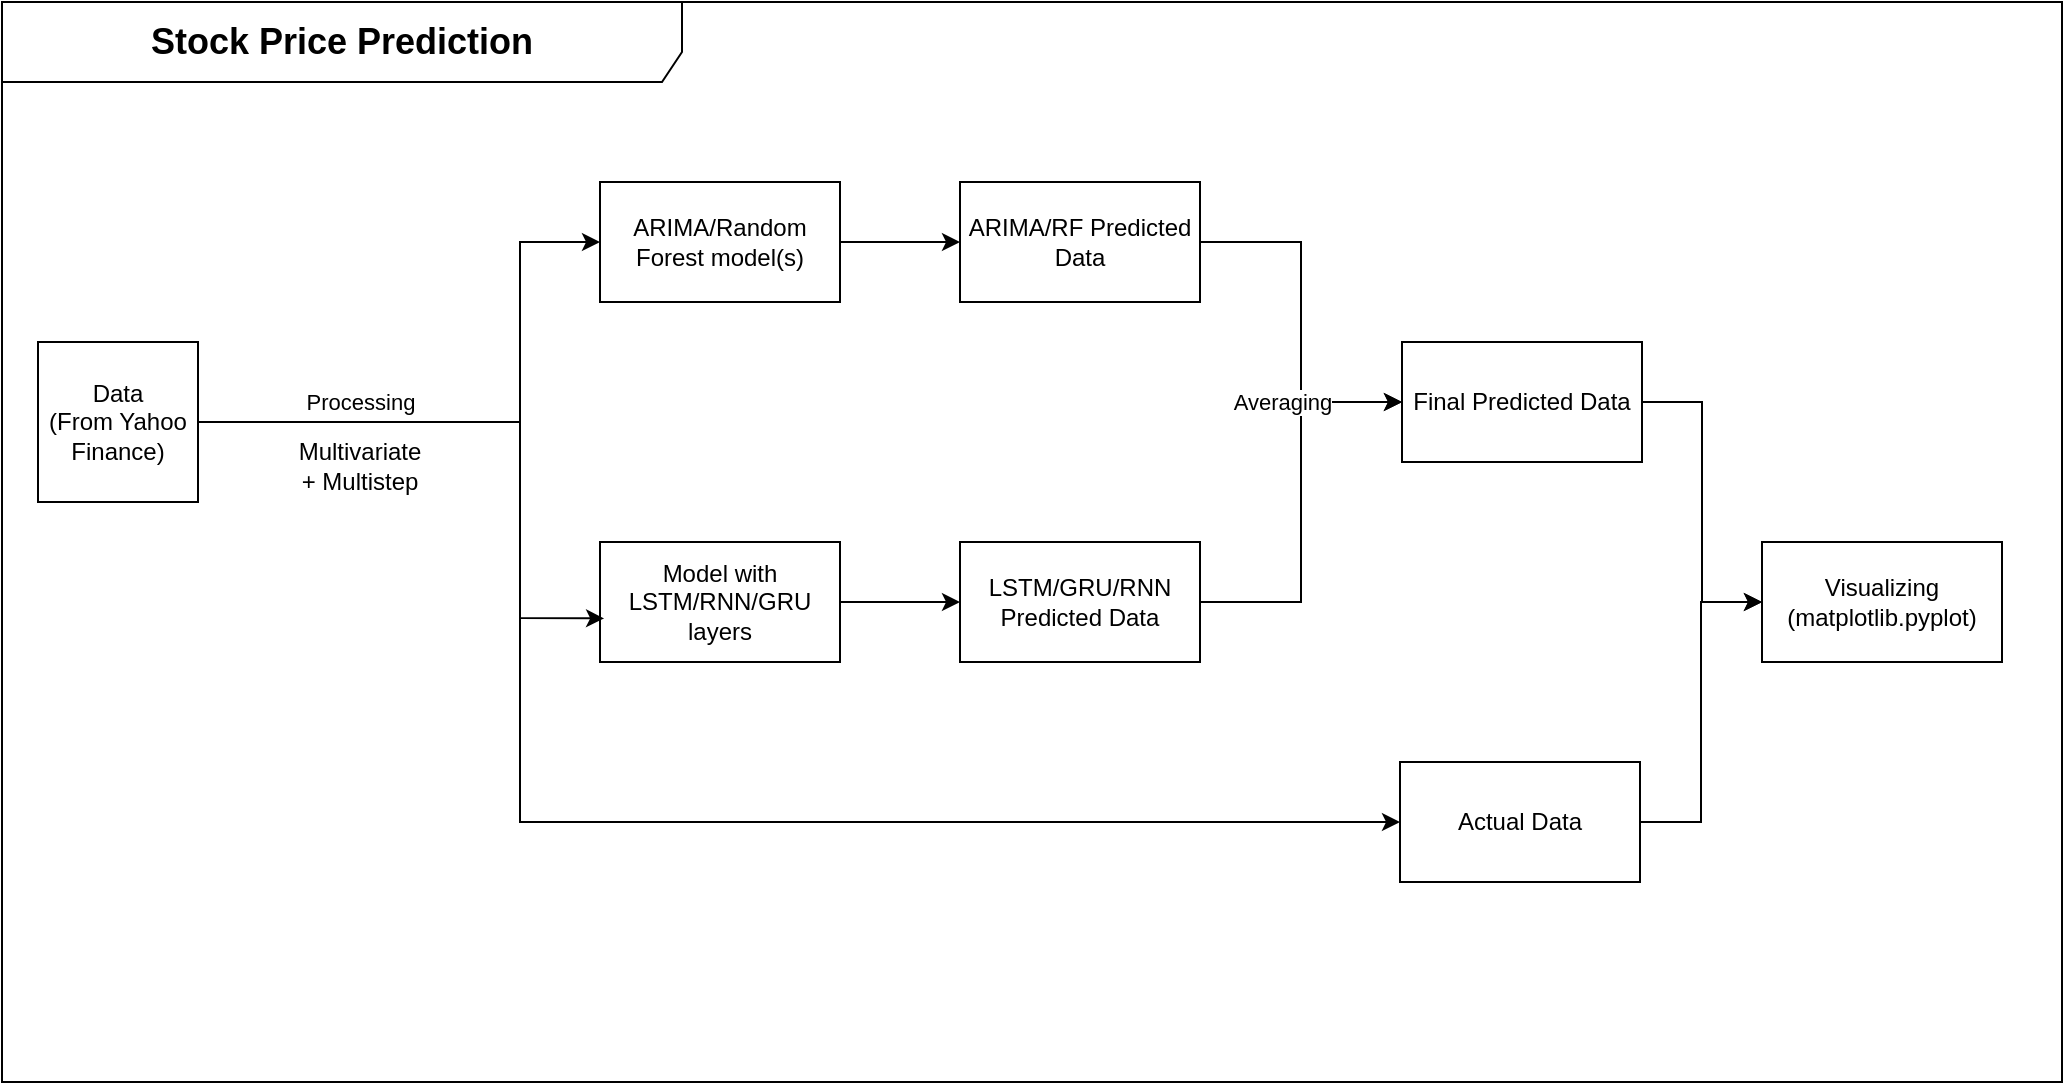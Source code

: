 <mxfile version="22.0.8" type="device">
  <diagram name="Page-1" id="uIktDcBG-A_9i5JfUImV">
    <mxGraphModel dx="1167" dy="632" grid="1" gridSize="10" guides="1" tooltips="1" connect="1" arrows="1" fold="1" page="1" pageScale="1" pageWidth="850" pageHeight="1100" math="0" shadow="0">
      <root>
        <mxCell id="0" />
        <mxCell id="1" parent="0" />
        <mxCell id="HVkwMcF7uXM0zCTdHek3-1" value="Data &lt;br&gt;(From Yahoo Finance)" style="rounded=0;whiteSpace=wrap;html=1;" parent="1" vertex="1">
          <mxGeometry x="28" y="200" width="80" height="80" as="geometry" />
        </mxCell>
        <mxCell id="HVkwMcF7uXM0zCTdHek3-2" value="" style="endArrow=none;html=1;rounded=0;exitX=1;exitY=0.5;exitDx=0;exitDy=0;endFill=0;" parent="1" source="HVkwMcF7uXM0zCTdHek3-1" edge="1">
          <mxGeometry width="50" height="50" relative="1" as="geometry">
            <mxPoint x="349" y="280" as="sourcePoint" />
            <mxPoint x="269" y="240" as="targetPoint" />
          </mxGeometry>
        </mxCell>
        <mxCell id="HVkwMcF7uXM0zCTdHek3-3" value="Processing" style="edgeLabel;html=1;align=center;verticalAlign=middle;resizable=0;points=[];" parent="HVkwMcF7uXM0zCTdHek3-2" vertex="1" connectable="0">
          <mxGeometry x="-0.001" y="1" relative="1" as="geometry">
            <mxPoint y="-9" as="offset" />
          </mxGeometry>
        </mxCell>
        <mxCell id="HVkwMcF7uXM0zCTdHek3-4" value="Multivariate + Multistep" style="text;html=1;strokeColor=none;fillColor=none;align=center;verticalAlign=middle;whiteSpace=wrap;rounded=0;" parent="1" vertex="1">
          <mxGeometry x="159" y="247" width="60" height="30" as="geometry" />
        </mxCell>
        <mxCell id="HVkwMcF7uXM0zCTdHek3-5" value="ARIMA/Random Forest model(s)" style="rounded=0;whiteSpace=wrap;html=1;" parent="1" vertex="1">
          <mxGeometry x="309" y="120" width="120" height="60" as="geometry" />
        </mxCell>
        <mxCell id="HVkwMcF7uXM0zCTdHek3-14" style="edgeStyle=orthogonalEdgeStyle;rounded=0;orthogonalLoop=1;jettySize=auto;html=1;exitX=1;exitY=0.5;exitDx=0;exitDy=0;" parent="1" source="HVkwMcF7uXM0zCTdHek3-6" target="HVkwMcF7uXM0zCTdHek3-13" edge="1">
          <mxGeometry relative="1" as="geometry" />
        </mxCell>
        <mxCell id="HVkwMcF7uXM0zCTdHek3-6" value="Model with LSTM/RNN/GRU layers" style="rounded=0;whiteSpace=wrap;html=1;" parent="1" vertex="1">
          <mxGeometry x="309" y="300" width="120" height="60" as="geometry" />
        </mxCell>
        <mxCell id="HVkwMcF7uXM0zCTdHek3-8" value="" style="endArrow=classic;html=1;rounded=0;entryX=0;entryY=0.5;entryDx=0;entryDy=0;" parent="1" target="HVkwMcF7uXM0zCTdHek3-5" edge="1">
          <mxGeometry width="50" height="50" relative="1" as="geometry">
            <mxPoint x="269" y="240" as="sourcePoint" />
            <mxPoint x="399" y="230" as="targetPoint" />
            <Array as="points">
              <mxPoint x="269" y="150" />
            </Array>
          </mxGeometry>
        </mxCell>
        <mxCell id="HVkwMcF7uXM0zCTdHek3-10" value="" style="endArrow=classic;html=1;rounded=0;entryX=0.017;entryY=0.637;entryDx=0;entryDy=0;entryPerimeter=0;" parent="1" target="HVkwMcF7uXM0zCTdHek3-6" edge="1">
          <mxGeometry width="50" height="50" relative="1" as="geometry">
            <mxPoint x="269" y="240" as="sourcePoint" />
            <mxPoint x="319" y="160" as="targetPoint" />
            <Array as="points">
              <mxPoint x="269" y="338" />
            </Array>
          </mxGeometry>
        </mxCell>
        <mxCell id="HVkwMcF7uXM0zCTdHek3-11" value="" style="endArrow=classic;html=1;rounded=0;" parent="1" source="HVkwMcF7uXM0zCTdHek3-5" target="HVkwMcF7uXM0zCTdHek3-12" edge="1">
          <mxGeometry width="50" height="50" relative="1" as="geometry">
            <mxPoint x="349" y="280" as="sourcePoint" />
            <mxPoint x="509" y="150" as="targetPoint" />
          </mxGeometry>
        </mxCell>
        <mxCell id="HVkwMcF7uXM0zCTdHek3-16" style="edgeStyle=orthogonalEdgeStyle;rounded=0;orthogonalLoop=1;jettySize=auto;html=1;exitX=1;exitY=0.5;exitDx=0;exitDy=0;entryX=0;entryY=0.5;entryDx=0;entryDy=0;" parent="1" source="HVkwMcF7uXM0zCTdHek3-12" target="HVkwMcF7uXM0zCTdHek3-15" edge="1">
          <mxGeometry relative="1" as="geometry" />
        </mxCell>
        <mxCell id="HVkwMcF7uXM0zCTdHek3-12" value="ARIMA/RF Predicted Data" style="rounded=0;whiteSpace=wrap;html=1;" parent="1" vertex="1">
          <mxGeometry x="489" y="120" width="120" height="60" as="geometry" />
        </mxCell>
        <mxCell id="HVkwMcF7uXM0zCTdHek3-18" style="edgeStyle=orthogonalEdgeStyle;rounded=0;orthogonalLoop=1;jettySize=auto;html=1;exitX=1;exitY=0.5;exitDx=0;exitDy=0;entryX=0;entryY=0.5;entryDx=0;entryDy=0;" parent="1" source="HVkwMcF7uXM0zCTdHek3-13" target="HVkwMcF7uXM0zCTdHek3-15" edge="1">
          <mxGeometry relative="1" as="geometry" />
        </mxCell>
        <mxCell id="HVkwMcF7uXM0zCTdHek3-19" value="Averaging" style="edgeLabel;html=1;align=center;verticalAlign=middle;resizable=0;points=[];" parent="HVkwMcF7uXM0zCTdHek3-18" vertex="1" connectable="0">
          <mxGeometry x="0.522" y="2" relative="1" as="geometry">
            <mxPoint x="-12" y="2" as="offset" />
          </mxGeometry>
        </mxCell>
        <mxCell id="HVkwMcF7uXM0zCTdHek3-13" value="LSTM/GRU/RNN Predicted Data" style="rounded=0;whiteSpace=wrap;html=1;" parent="1" vertex="1">
          <mxGeometry x="489" y="300" width="120" height="60" as="geometry" />
        </mxCell>
        <mxCell id="HVkwMcF7uXM0zCTdHek3-25" style="edgeStyle=orthogonalEdgeStyle;rounded=0;orthogonalLoop=1;jettySize=auto;html=1;exitX=1;exitY=0.5;exitDx=0;exitDy=0;entryX=0;entryY=0.5;entryDx=0;entryDy=0;" parent="1" source="HVkwMcF7uXM0zCTdHek3-15" target="HVkwMcF7uXM0zCTdHek3-24" edge="1">
          <mxGeometry relative="1" as="geometry" />
        </mxCell>
        <mxCell id="HVkwMcF7uXM0zCTdHek3-15" value="Final Predicted Data" style="rounded=0;whiteSpace=wrap;html=1;" parent="1" vertex="1">
          <mxGeometry x="710" y="200" width="120" height="60" as="geometry" />
        </mxCell>
        <mxCell id="HVkwMcF7uXM0zCTdHek3-21" value="" style="endArrow=classic;html=1;rounded=0;entryX=0;entryY=0.5;entryDx=0;entryDy=0;exitX=1;exitY=0.5;exitDx=0;exitDy=0;" parent="1" edge="1">
          <mxGeometry width="50" height="50" relative="1" as="geometry">
            <mxPoint x="108" y="240" as="sourcePoint" />
            <mxPoint x="709" y="440.0" as="targetPoint" />
            <Array as="points">
              <mxPoint x="269" y="240" />
              <mxPoint x="269" y="440" />
            </Array>
          </mxGeometry>
        </mxCell>
        <mxCell id="HVkwMcF7uXM0zCTdHek3-26" style="edgeStyle=orthogonalEdgeStyle;rounded=0;orthogonalLoop=1;jettySize=auto;html=1;exitX=1;exitY=0.5;exitDx=0;exitDy=0;entryX=0;entryY=0.5;entryDx=0;entryDy=0;" parent="1" source="HVkwMcF7uXM0zCTdHek3-22" target="HVkwMcF7uXM0zCTdHek3-24" edge="1">
          <mxGeometry relative="1" as="geometry" />
        </mxCell>
        <mxCell id="HVkwMcF7uXM0zCTdHek3-22" value="Actual Data" style="rounded=0;whiteSpace=wrap;html=1;" parent="1" vertex="1">
          <mxGeometry x="709" y="410" width="120" height="60" as="geometry" />
        </mxCell>
        <mxCell id="HVkwMcF7uXM0zCTdHek3-24" value="Visualizing (matplotlib.pyplot)" style="rounded=0;whiteSpace=wrap;html=1;" parent="1" vertex="1">
          <mxGeometry x="890" y="300" width="120" height="60" as="geometry" />
        </mxCell>
        <mxCell id="HVkwMcF7uXM0zCTdHek3-27" value="&lt;font style=&quot;font-size: 18px;&quot;&gt;&lt;b&gt;Stock Price Prediction&lt;/b&gt;&lt;/font&gt;" style="shape=umlFrame;whiteSpace=wrap;html=1;pointerEvents=0;width=340;height=40;" parent="1" vertex="1">
          <mxGeometry x="10" y="30" width="1030" height="540" as="geometry" />
        </mxCell>
      </root>
    </mxGraphModel>
  </diagram>
</mxfile>
